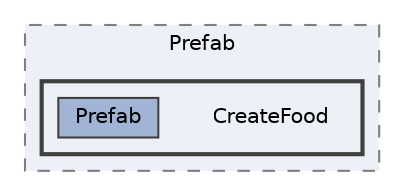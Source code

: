 digraph "003_Item/Window/RecipeWindow/Prefab/CreateFood"
{
 // LATEX_PDF_SIZE
  bgcolor="transparent";
  edge [fontname=Helvetica,fontsize=10,labelfontname=Helvetica,labelfontsize=10];
  node [fontname=Helvetica,fontsize=10,shape=box,height=0.2,width=0.4];
  compound=true
  subgraph clusterdir_e468fb2dc7b48b02014f13e58344d230 {
    graph [ bgcolor="#edf0f7", pencolor="grey50", label="Prefab", fontname=Helvetica,fontsize=10 style="filled,dashed", URL="dir_e468fb2dc7b48b02014f13e58344d230.html",tooltip=""]
  subgraph clusterdir_832c64c172686d4edaf84c061d421a84 {
    graph [ bgcolor="#edf0f7", pencolor="grey25", label="", fontname=Helvetica,fontsize=10 style="filled,bold", URL="dir_832c64c172686d4edaf84c061d421a84.html",tooltip=""]
    dir_832c64c172686d4edaf84c061d421a84 [shape=plaintext, label="CreateFood"];
  dir_5a5ba430e69e064fe45aa30dba142547 [label="Prefab", fillcolor="#a2b4d6", color="grey25", style="filled", URL="dir_5a5ba430e69e064fe45aa30dba142547.html",tooltip=""];
  }
  }
}
